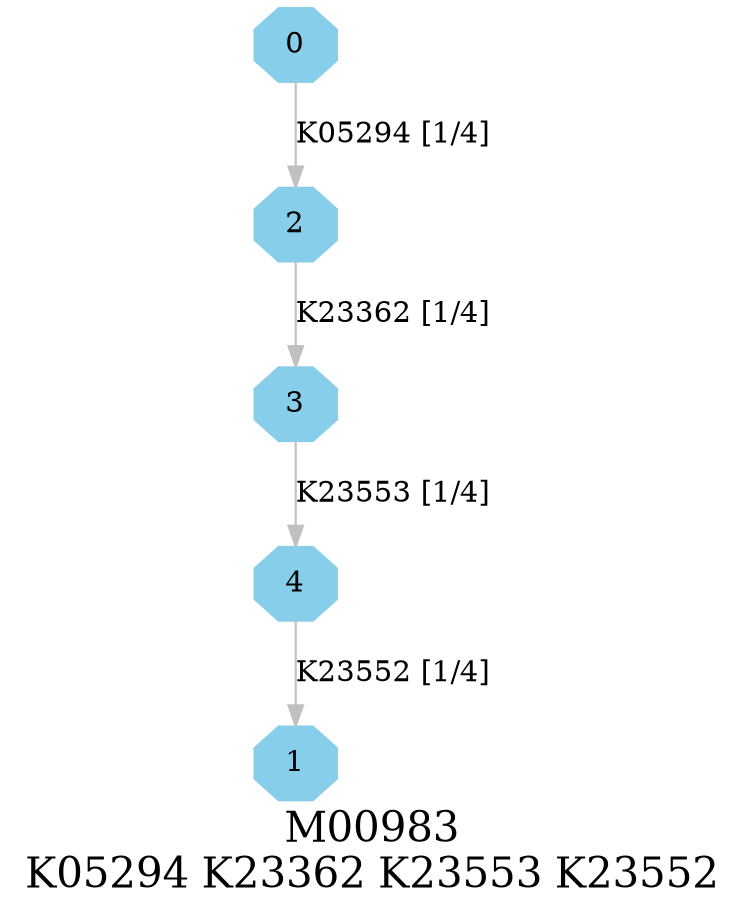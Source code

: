 digraph G {
graph [label="M00983
K05294 K23362 K23553 K23552",fontsize=20];
node [shape=box,style=filled];
edge [len=3,color=grey];
{node [width=.3,height=.3,shape=octagon,style=filled,color=skyblue] 0 1 2 3 4 }
0 -> 2 [label="K05294 [1/4]"];
2 -> 3 [label="K23362 [1/4]"];
3 -> 4 [label="K23553 [1/4]"];
4 -> 1 [label="K23552 [1/4]"];
}